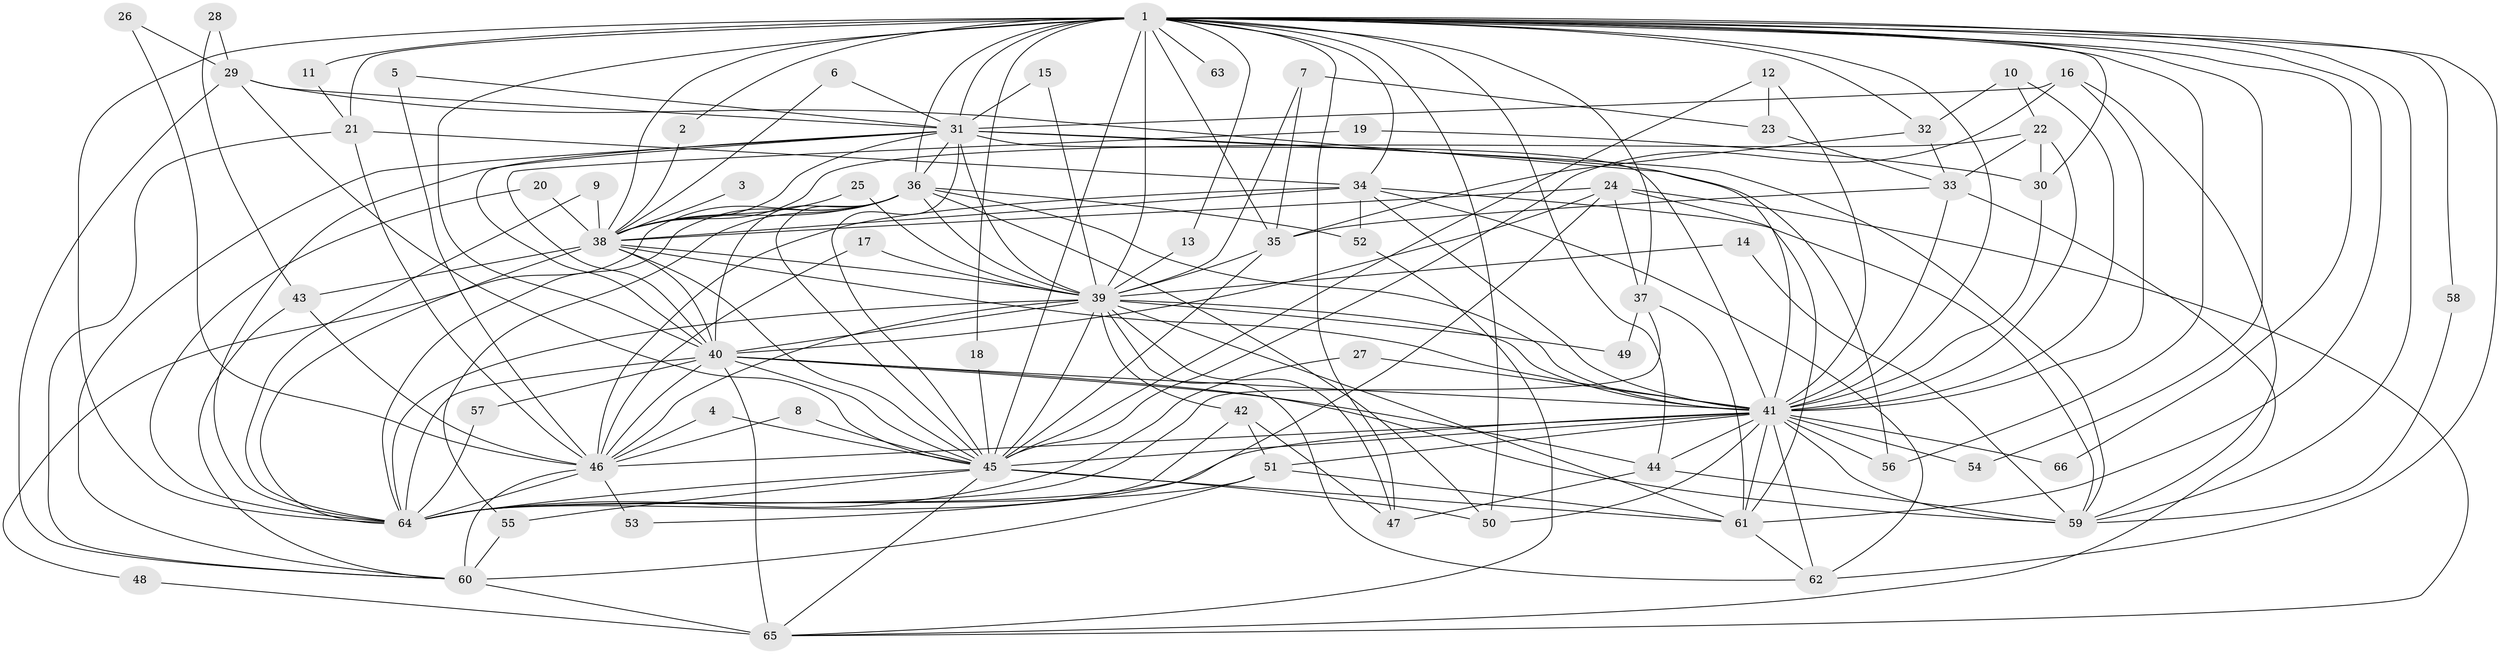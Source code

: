 // original degree distribution, {24: 0.022900763358778626, 19: 0.007633587786259542, 13: 0.007633587786259542, 18: 0.007633587786259542, 22: 0.007633587786259542, 35: 0.007633587786259542, 17: 0.007633587786259542, 20: 0.007633587786259542, 5: 0.06870229007633588, 4: 0.08396946564885496, 3: 0.1450381679389313, 6: 0.05343511450381679, 2: 0.5572519083969466, 15: 0.007633587786259542, 9: 0.007633587786259542}
// Generated by graph-tools (version 1.1) at 2025/25/03/09/25 03:25:45]
// undirected, 66 vertices, 191 edges
graph export_dot {
graph [start="1"]
  node [color=gray90,style=filled];
  1;
  2;
  3;
  4;
  5;
  6;
  7;
  8;
  9;
  10;
  11;
  12;
  13;
  14;
  15;
  16;
  17;
  18;
  19;
  20;
  21;
  22;
  23;
  24;
  25;
  26;
  27;
  28;
  29;
  30;
  31;
  32;
  33;
  34;
  35;
  36;
  37;
  38;
  39;
  40;
  41;
  42;
  43;
  44;
  45;
  46;
  47;
  48;
  49;
  50;
  51;
  52;
  53;
  54;
  55;
  56;
  57;
  58;
  59;
  60;
  61;
  62;
  63;
  64;
  65;
  66;
  1 -- 2 [weight=1.0];
  1 -- 11 [weight=1.0];
  1 -- 13 [weight=1.0];
  1 -- 18 [weight=1.0];
  1 -- 21 [weight=1.0];
  1 -- 30 [weight=1.0];
  1 -- 31 [weight=2.0];
  1 -- 32 [weight=1.0];
  1 -- 34 [weight=1.0];
  1 -- 35 [weight=1.0];
  1 -- 36 [weight=2.0];
  1 -- 37 [weight=1.0];
  1 -- 38 [weight=2.0];
  1 -- 39 [weight=4.0];
  1 -- 40 [weight=2.0];
  1 -- 41 [weight=2.0];
  1 -- 44 [weight=1.0];
  1 -- 45 [weight=2.0];
  1 -- 47 [weight=1.0];
  1 -- 50 [weight=1.0];
  1 -- 54 [weight=1.0];
  1 -- 56 [weight=1.0];
  1 -- 58 [weight=1.0];
  1 -- 59 [weight=1.0];
  1 -- 61 [weight=1.0];
  1 -- 62 [weight=1.0];
  1 -- 63 [weight=2.0];
  1 -- 64 [weight=3.0];
  1 -- 66 [weight=1.0];
  2 -- 38 [weight=1.0];
  3 -- 38 [weight=1.0];
  4 -- 45 [weight=1.0];
  4 -- 46 [weight=1.0];
  5 -- 31 [weight=1.0];
  5 -- 46 [weight=1.0];
  6 -- 31 [weight=1.0];
  6 -- 38 [weight=1.0];
  7 -- 23 [weight=1.0];
  7 -- 35 [weight=1.0];
  7 -- 39 [weight=1.0];
  8 -- 45 [weight=1.0];
  8 -- 46 [weight=1.0];
  9 -- 38 [weight=1.0];
  9 -- 64 [weight=1.0];
  10 -- 22 [weight=1.0];
  10 -- 32 [weight=1.0];
  10 -- 41 [weight=1.0];
  11 -- 21 [weight=1.0];
  12 -- 23 [weight=1.0];
  12 -- 41 [weight=1.0];
  12 -- 45 [weight=1.0];
  13 -- 39 [weight=1.0];
  14 -- 39 [weight=1.0];
  14 -- 59 [weight=1.0];
  15 -- 31 [weight=1.0];
  15 -- 39 [weight=1.0];
  16 -- 31 [weight=1.0];
  16 -- 41 [weight=1.0];
  16 -- 45 [weight=1.0];
  16 -- 59 [weight=1.0];
  17 -- 39 [weight=1.0];
  17 -- 46 [weight=1.0];
  18 -- 45 [weight=1.0];
  19 -- 30 [weight=1.0];
  19 -- 40 [weight=1.0];
  20 -- 38 [weight=1.0];
  20 -- 64 [weight=1.0];
  21 -- 34 [weight=1.0];
  21 -- 46 [weight=1.0];
  21 -- 60 [weight=1.0];
  22 -- 30 [weight=1.0];
  22 -- 33 [weight=1.0];
  22 -- 38 [weight=1.0];
  22 -- 41 [weight=2.0];
  23 -- 33 [weight=1.0];
  24 -- 37 [weight=1.0];
  24 -- 38 [weight=1.0];
  24 -- 40 [weight=1.0];
  24 -- 53 [weight=1.0];
  24 -- 61 [weight=1.0];
  24 -- 65 [weight=1.0];
  25 -- 38 [weight=1.0];
  25 -- 39 [weight=1.0];
  26 -- 29 [weight=1.0];
  26 -- 46 [weight=1.0];
  27 -- 41 [weight=1.0];
  27 -- 64 [weight=1.0];
  28 -- 29 [weight=1.0];
  28 -- 43 [weight=1.0];
  29 -- 31 [weight=1.0];
  29 -- 41 [weight=1.0];
  29 -- 45 [weight=1.0];
  29 -- 60 [weight=1.0];
  30 -- 41 [weight=1.0];
  31 -- 36 [weight=1.0];
  31 -- 38 [weight=1.0];
  31 -- 39 [weight=1.0];
  31 -- 40 [weight=1.0];
  31 -- 41 [weight=1.0];
  31 -- 45 [weight=1.0];
  31 -- 56 [weight=1.0];
  31 -- 59 [weight=1.0];
  31 -- 60 [weight=1.0];
  31 -- 64 [weight=1.0];
  32 -- 33 [weight=1.0];
  32 -- 35 [weight=1.0];
  33 -- 35 [weight=1.0];
  33 -- 41 [weight=1.0];
  33 -- 65 [weight=1.0];
  34 -- 38 [weight=1.0];
  34 -- 41 [weight=1.0];
  34 -- 46 [weight=1.0];
  34 -- 52 [weight=3.0];
  34 -- 59 [weight=1.0];
  34 -- 62 [weight=1.0];
  35 -- 39 [weight=1.0];
  35 -- 45 [weight=1.0];
  36 -- 38 [weight=1.0];
  36 -- 39 [weight=1.0];
  36 -- 40 [weight=1.0];
  36 -- 41 [weight=2.0];
  36 -- 45 [weight=1.0];
  36 -- 48 [weight=1.0];
  36 -- 50 [weight=1.0];
  36 -- 52 [weight=1.0];
  36 -- 55 [weight=1.0];
  36 -- 64 [weight=1.0];
  37 -- 49 [weight=1.0];
  37 -- 61 [weight=1.0];
  37 -- 64 [weight=1.0];
  38 -- 39 [weight=1.0];
  38 -- 40 [weight=1.0];
  38 -- 41 [weight=3.0];
  38 -- 43 [weight=2.0];
  38 -- 45 [weight=1.0];
  38 -- 64 [weight=2.0];
  39 -- 40 [weight=1.0];
  39 -- 41 [weight=1.0];
  39 -- 42 [weight=1.0];
  39 -- 45 [weight=1.0];
  39 -- 46 [weight=1.0];
  39 -- 47 [weight=1.0];
  39 -- 49 [weight=1.0];
  39 -- 61 [weight=1.0];
  39 -- 62 [weight=1.0];
  39 -- 64 [weight=1.0];
  40 -- 41 [weight=1.0];
  40 -- 44 [weight=1.0];
  40 -- 45 [weight=1.0];
  40 -- 46 [weight=2.0];
  40 -- 57 [weight=1.0];
  40 -- 59 [weight=1.0];
  40 -- 64 [weight=1.0];
  40 -- 65 [weight=2.0];
  41 -- 44 [weight=1.0];
  41 -- 45 [weight=2.0];
  41 -- 46 [weight=1.0];
  41 -- 50 [weight=1.0];
  41 -- 51 [weight=1.0];
  41 -- 54 [weight=1.0];
  41 -- 56 [weight=1.0];
  41 -- 59 [weight=2.0];
  41 -- 61 [weight=1.0];
  41 -- 62 [weight=2.0];
  41 -- 64 [weight=2.0];
  41 -- 66 [weight=1.0];
  42 -- 47 [weight=1.0];
  42 -- 51 [weight=1.0];
  42 -- 64 [weight=1.0];
  43 -- 46 [weight=1.0];
  43 -- 60 [weight=1.0];
  44 -- 47 [weight=1.0];
  44 -- 59 [weight=1.0];
  45 -- 50 [weight=1.0];
  45 -- 55 [weight=1.0];
  45 -- 61 [weight=1.0];
  45 -- 64 [weight=1.0];
  45 -- 65 [weight=1.0];
  46 -- 53 [weight=1.0];
  46 -- 60 [weight=2.0];
  46 -- 64 [weight=1.0];
  48 -- 65 [weight=1.0];
  51 -- 60 [weight=1.0];
  51 -- 61 [weight=1.0];
  51 -- 64 [weight=1.0];
  52 -- 65 [weight=1.0];
  55 -- 60 [weight=1.0];
  57 -- 64 [weight=1.0];
  58 -- 59 [weight=1.0];
  60 -- 65 [weight=1.0];
  61 -- 62 [weight=1.0];
}
